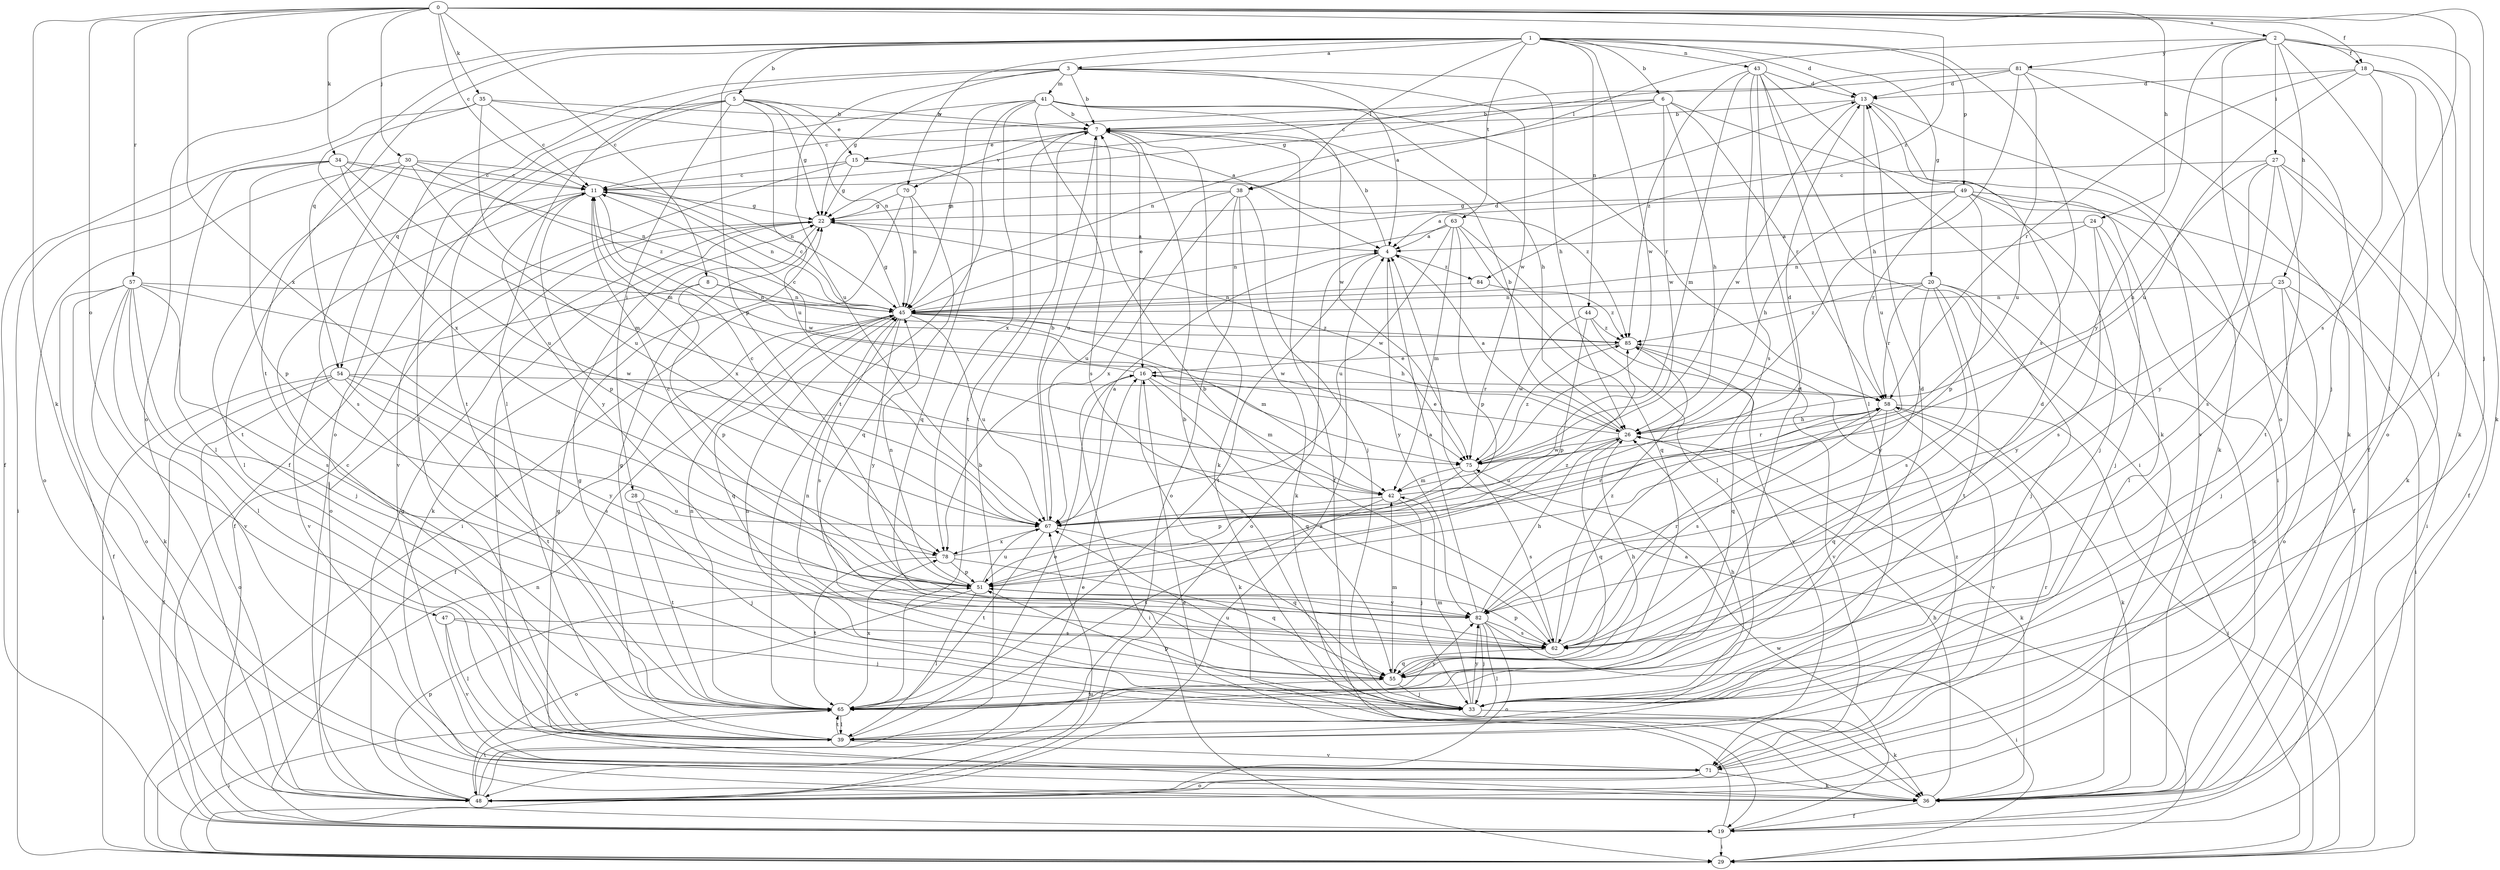strict digraph  {
0;
1;
2;
3;
4;
5;
6;
7;
8;
11;
13;
15;
16;
18;
19;
20;
22;
24;
25;
26;
27;
28;
29;
30;
33;
34;
35;
36;
38;
39;
41;
42;
43;
44;
45;
47;
48;
49;
51;
54;
55;
57;
58;
62;
63;
65;
67;
70;
71;
75;
78;
81;
82;
84;
85;
0 -> 2  [label=a];
0 -> 8  [label=c];
0 -> 11  [label=c];
0 -> 18  [label=f];
0 -> 24  [label=h];
0 -> 30  [label=j];
0 -> 33  [label=j];
0 -> 34  [label=k];
0 -> 35  [label=k];
0 -> 36  [label=k];
0 -> 47  [label=o];
0 -> 57  [label=r];
0 -> 62  [label=s];
0 -> 78  [label=x];
0 -> 84  [label=z];
1 -> 3  [label=a];
1 -> 5  [label=b];
1 -> 6  [label=b];
1 -> 13  [label=d];
1 -> 20  [label=g];
1 -> 38  [label=l];
1 -> 43  [label=n];
1 -> 44  [label=n];
1 -> 48  [label=o];
1 -> 49  [label=p];
1 -> 51  [label=p];
1 -> 54  [label=q];
1 -> 62  [label=s];
1 -> 63  [label=t];
1 -> 65  [label=t];
1 -> 70  [label=v];
1 -> 75  [label=w];
2 -> 18  [label=f];
2 -> 25  [label=h];
2 -> 27  [label=i];
2 -> 33  [label=j];
2 -> 36  [label=k];
2 -> 38  [label=l];
2 -> 39  [label=l];
2 -> 48  [label=o];
2 -> 81  [label=y];
2 -> 82  [label=y];
3 -> 4  [label=a];
3 -> 7  [label=b];
3 -> 22  [label=g];
3 -> 26  [label=h];
3 -> 39  [label=l];
3 -> 41  [label=m];
3 -> 48  [label=o];
3 -> 67  [label=u];
3 -> 75  [label=w];
4 -> 7  [label=b];
4 -> 48  [label=o];
4 -> 65  [label=t];
4 -> 82  [label=y];
4 -> 84  [label=z];
5 -> 7  [label=b];
5 -> 15  [label=e];
5 -> 22  [label=g];
5 -> 28  [label=i];
5 -> 39  [label=l];
5 -> 45  [label=n];
5 -> 54  [label=q];
5 -> 65  [label=t];
5 -> 67  [label=u];
6 -> 7  [label=b];
6 -> 11  [label=c];
6 -> 26  [label=h];
6 -> 29  [label=i];
6 -> 45  [label=n];
6 -> 58  [label=r];
6 -> 75  [label=w];
7 -> 15  [label=e];
7 -> 16  [label=e];
7 -> 19  [label=f];
7 -> 36  [label=k];
7 -> 65  [label=t];
7 -> 67  [label=u];
7 -> 70  [label=v];
8 -> 45  [label=n];
8 -> 51  [label=p];
8 -> 71  [label=v];
8 -> 75  [label=w];
11 -> 22  [label=g];
11 -> 39  [label=l];
11 -> 45  [label=n];
11 -> 51  [label=p];
11 -> 75  [label=w];
11 -> 78  [label=x];
11 -> 82  [label=y];
13 -> 7  [label=b];
13 -> 36  [label=k];
13 -> 67  [label=u];
13 -> 71  [label=v];
13 -> 75  [label=w];
15 -> 11  [label=c];
15 -> 22  [label=g];
15 -> 55  [label=q];
15 -> 71  [label=v];
15 -> 85  [label=z];
16 -> 11  [label=c];
16 -> 29  [label=i];
16 -> 36  [label=k];
16 -> 42  [label=m];
16 -> 55  [label=q];
16 -> 58  [label=r];
18 -> 13  [label=d];
18 -> 33  [label=j];
18 -> 36  [label=k];
18 -> 48  [label=o];
18 -> 58  [label=r];
18 -> 67  [label=u];
19 -> 16  [label=e];
19 -> 29  [label=i];
19 -> 75  [label=w];
20 -> 33  [label=j];
20 -> 36  [label=k];
20 -> 45  [label=n];
20 -> 58  [label=r];
20 -> 62  [label=s];
20 -> 65  [label=t];
20 -> 82  [label=y];
20 -> 85  [label=z];
22 -> 4  [label=a];
22 -> 19  [label=f];
22 -> 36  [label=k];
22 -> 48  [label=o];
22 -> 71  [label=v];
22 -> 75  [label=w];
24 -> 4  [label=a];
24 -> 33  [label=j];
24 -> 39  [label=l];
24 -> 45  [label=n];
24 -> 62  [label=s];
25 -> 29  [label=i];
25 -> 33  [label=j];
25 -> 45  [label=n];
25 -> 48  [label=o];
25 -> 82  [label=y];
26 -> 4  [label=a];
26 -> 7  [label=b];
26 -> 16  [label=e];
26 -> 36  [label=k];
26 -> 55  [label=q];
26 -> 67  [label=u];
26 -> 75  [label=w];
27 -> 11  [label=c];
27 -> 19  [label=f];
27 -> 26  [label=h];
27 -> 36  [label=k];
27 -> 62  [label=s];
27 -> 65  [label=t];
27 -> 82  [label=y];
28 -> 33  [label=j];
28 -> 65  [label=t];
28 -> 67  [label=u];
29 -> 4  [label=a];
29 -> 45  [label=n];
29 -> 67  [label=u];
30 -> 11  [label=c];
30 -> 45  [label=n];
30 -> 48  [label=o];
30 -> 62  [label=s];
30 -> 65  [label=t];
30 -> 67  [label=u];
30 -> 85  [label=z];
33 -> 7  [label=b];
33 -> 26  [label=h];
33 -> 36  [label=k];
33 -> 42  [label=m];
33 -> 45  [label=n];
33 -> 51  [label=p];
33 -> 67  [label=u];
33 -> 82  [label=y];
34 -> 11  [label=c];
34 -> 29  [label=i];
34 -> 39  [label=l];
34 -> 42  [label=m];
34 -> 45  [label=n];
34 -> 51  [label=p];
34 -> 67  [label=u];
35 -> 4  [label=a];
35 -> 7  [label=b];
35 -> 11  [label=c];
35 -> 19  [label=f];
35 -> 42  [label=m];
35 -> 78  [label=x];
36 -> 19  [label=f];
36 -> 22  [label=g];
36 -> 26  [label=h];
38 -> 22  [label=g];
38 -> 33  [label=j];
38 -> 36  [label=k];
38 -> 48  [label=o];
38 -> 67  [label=u];
38 -> 78  [label=x];
39 -> 11  [label=c];
39 -> 16  [label=e];
39 -> 22  [label=g];
39 -> 65  [label=t];
39 -> 71  [label=v];
41 -> 7  [label=b];
41 -> 19  [label=f];
41 -> 26  [label=h];
41 -> 45  [label=n];
41 -> 58  [label=r];
41 -> 62  [label=s];
41 -> 65  [label=t];
41 -> 75  [label=w];
41 -> 78  [label=x];
42 -> 13  [label=d];
42 -> 33  [label=j];
42 -> 65  [label=t];
42 -> 67  [label=u];
43 -> 13  [label=d];
43 -> 29  [label=i];
43 -> 36  [label=k];
43 -> 39  [label=l];
43 -> 42  [label=m];
43 -> 62  [label=s];
43 -> 65  [label=t];
43 -> 85  [label=z];
44 -> 51  [label=p];
44 -> 71  [label=v];
44 -> 75  [label=w];
44 -> 85  [label=z];
45 -> 11  [label=c];
45 -> 13  [label=d];
45 -> 19  [label=f];
45 -> 22  [label=g];
45 -> 26  [label=h];
45 -> 42  [label=m];
45 -> 55  [label=q];
45 -> 62  [label=s];
45 -> 67  [label=u];
45 -> 82  [label=y];
45 -> 85  [label=z];
47 -> 33  [label=j];
47 -> 39  [label=l];
47 -> 62  [label=s];
47 -> 71  [label=v];
48 -> 4  [label=a];
48 -> 7  [label=b];
48 -> 16  [label=e];
48 -> 22  [label=g];
48 -> 51  [label=p];
48 -> 65  [label=t];
49 -> 4  [label=a];
49 -> 19  [label=f];
49 -> 22  [label=g];
49 -> 26  [label=h];
49 -> 29  [label=i];
49 -> 33  [label=j];
49 -> 51  [label=p];
49 -> 58  [label=r];
51 -> 11  [label=c];
51 -> 39  [label=l];
51 -> 45  [label=n];
51 -> 48  [label=o];
51 -> 67  [label=u];
51 -> 82  [label=y];
51 -> 85  [label=z];
54 -> 19  [label=f];
54 -> 29  [label=i];
54 -> 48  [label=o];
54 -> 58  [label=r];
54 -> 62  [label=s];
54 -> 65  [label=t];
54 -> 82  [label=y];
55 -> 13  [label=d];
55 -> 26  [label=h];
55 -> 33  [label=j];
55 -> 42  [label=m];
55 -> 45  [label=n];
55 -> 65  [label=t];
57 -> 19  [label=f];
57 -> 33  [label=j];
57 -> 36  [label=k];
57 -> 39  [label=l];
57 -> 45  [label=n];
57 -> 48  [label=o];
57 -> 62  [label=s];
57 -> 71  [label=v];
57 -> 75  [label=w];
58 -> 26  [label=h];
58 -> 29  [label=i];
58 -> 36  [label=k];
58 -> 55  [label=q];
58 -> 62  [label=s];
58 -> 71  [label=v];
62 -> 7  [label=b];
62 -> 51  [label=p];
62 -> 55  [label=q];
62 -> 58  [label=r];
62 -> 85  [label=z];
63 -> 4  [label=a];
63 -> 39  [label=l];
63 -> 42  [label=m];
63 -> 45  [label=n];
63 -> 51  [label=p];
63 -> 55  [label=q];
63 -> 67  [label=u];
65 -> 13  [label=d];
65 -> 22  [label=g];
65 -> 29  [label=i];
65 -> 39  [label=l];
65 -> 45  [label=n];
65 -> 78  [label=x];
65 -> 82  [label=y];
67 -> 4  [label=a];
67 -> 7  [label=b];
67 -> 11  [label=c];
67 -> 55  [label=q];
67 -> 65  [label=t];
67 -> 78  [label=x];
70 -> 22  [label=g];
70 -> 29  [label=i];
70 -> 45  [label=n];
70 -> 55  [label=q];
71 -> 36  [label=k];
71 -> 48  [label=o];
71 -> 58  [label=r];
71 -> 85  [label=z];
75 -> 42  [label=m];
75 -> 51  [label=p];
75 -> 58  [label=r];
75 -> 62  [label=s];
75 -> 85  [label=z];
78 -> 51  [label=p];
78 -> 55  [label=q];
78 -> 58  [label=r];
78 -> 65  [label=t];
81 -> 11  [label=c];
81 -> 13  [label=d];
81 -> 19  [label=f];
81 -> 22  [label=g];
81 -> 26  [label=h];
81 -> 36  [label=k];
81 -> 67  [label=u];
82 -> 4  [label=a];
82 -> 26  [label=h];
82 -> 29  [label=i];
82 -> 33  [label=j];
82 -> 39  [label=l];
82 -> 48  [label=o];
82 -> 62  [label=s];
84 -> 45  [label=n];
84 -> 85  [label=z];
85 -> 16  [label=e];
85 -> 55  [label=q];
85 -> 71  [label=v];
}
